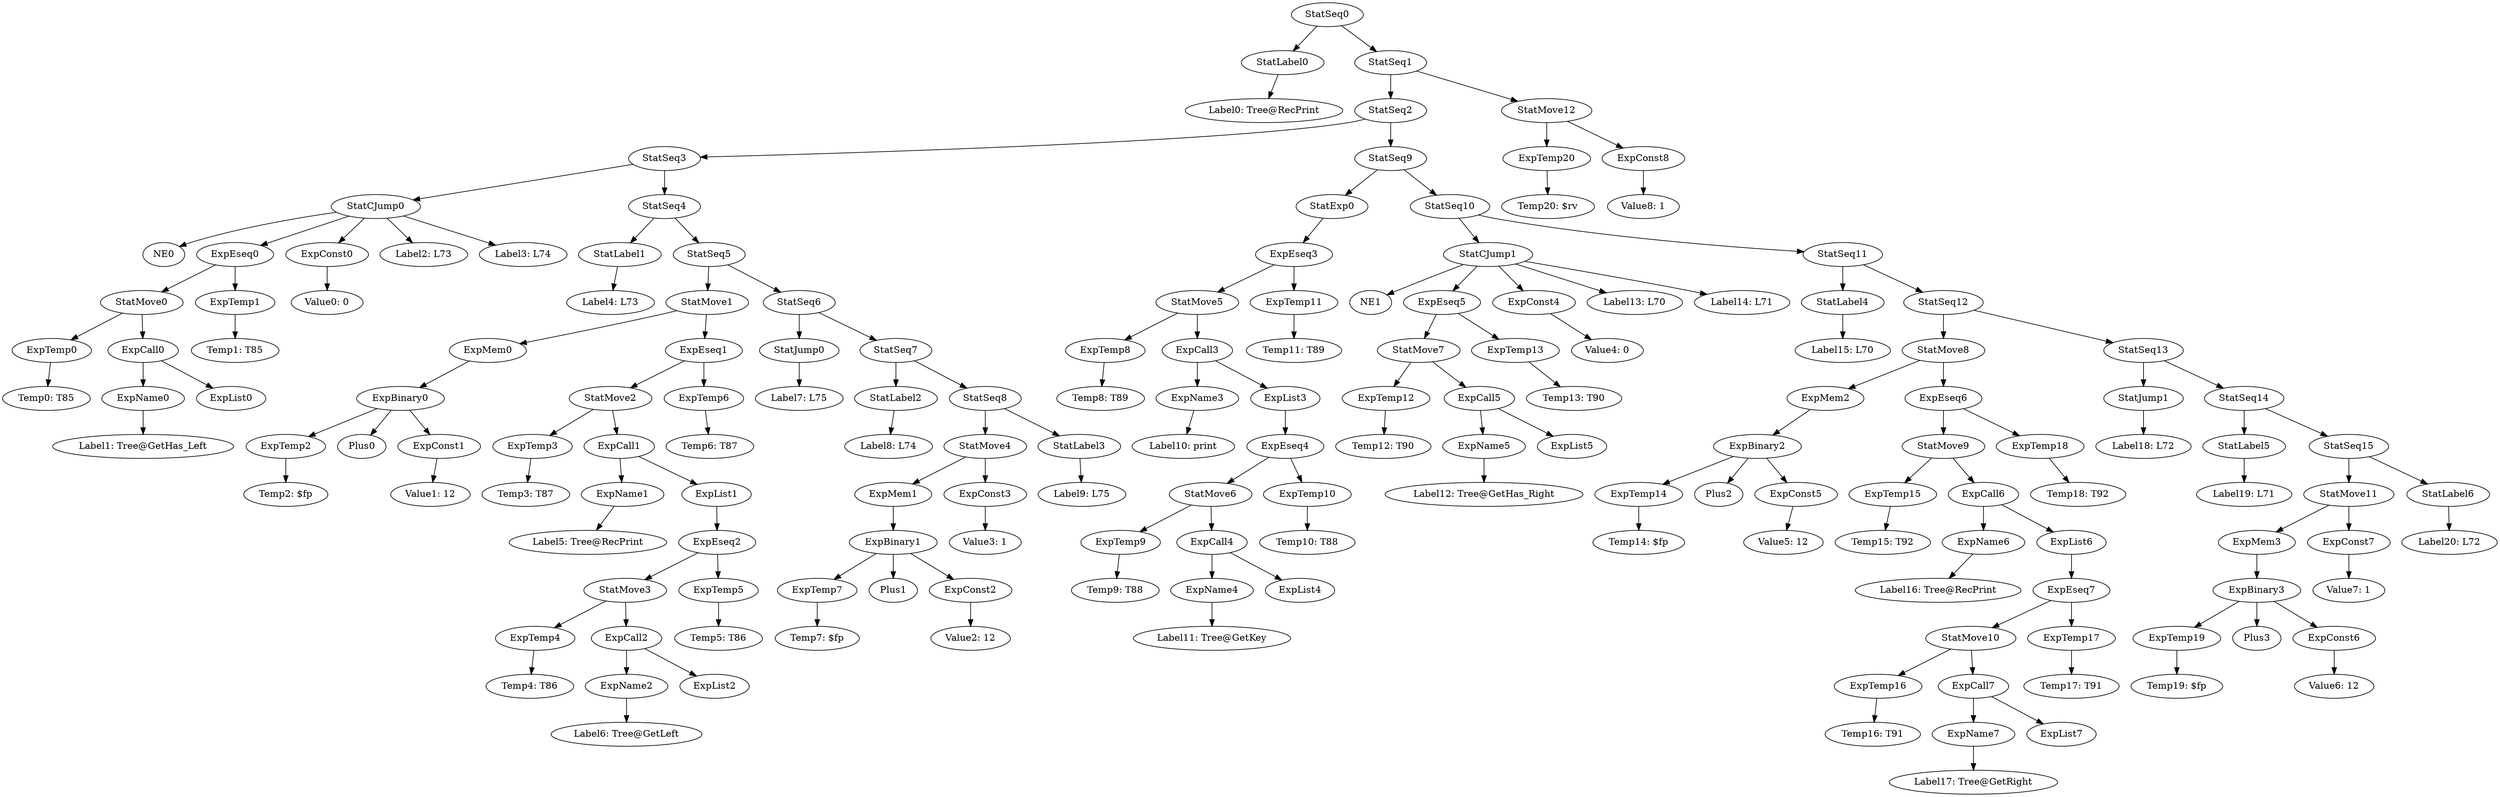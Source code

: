 digraph {
	ordering = out;
	StatSeq15 -> StatMove11;
	StatSeq15 -> StatLabel6;
	ExpConst7 -> "Value7: 1";
	StatMove11 -> ExpMem3;
	StatMove11 -> ExpConst7;
	ExpMem3 -> ExpBinary3;
	ExpConst6 -> "Value6: 12";
	StatSeq2 -> StatSeq3;
	StatSeq2 -> StatSeq9;
	ExpConst3 -> "Value3: 1";
	ExpMem1 -> ExpBinary1;
	ExpBinary1 -> ExpTemp7;
	ExpBinary1 -> Plus1;
	ExpBinary1 -> ExpConst2;
	ExpTemp6 -> "Temp6: T87";
	StatMove6 -> ExpTemp9;
	StatMove6 -> ExpCall4;
	ExpName3 -> "Label10: print";
	ExpCall2 -> ExpName2;
	ExpCall2 -> ExpList2;
	ExpEseq4 -> StatMove6;
	ExpEseq4 -> ExpTemp10;
	StatMove10 -> ExpTemp16;
	StatMove10 -> ExpCall7;
	ExpBinary3 -> ExpTemp19;
	ExpBinary3 -> Plus3;
	ExpBinary3 -> ExpConst6;
	StatLabel3 -> "Label9: L75";
	ExpConst4 -> "Value4: 0";
	StatMove3 -> ExpTemp4;
	StatMove3 -> ExpCall2;
	ExpTemp7 -> "Temp7: $fp";
	ExpTemp0 -> "Temp0: T85";
	ExpEseq3 -> StatMove5;
	ExpEseq3 -> ExpTemp11;
	ExpConst8 -> "Value8: 1";
	ExpTemp20 -> "Temp20: $rv";
	ExpName0 -> "Label1: Tree@GetHas_Left";
	ExpName5 -> "Label12: Tree@GetHas_Right";
	ExpEseq1 -> StatMove2;
	ExpEseq1 -> ExpTemp6;
	ExpName1 -> "Label5: Tree@RecPrint";
	StatSeq10 -> StatCJump1;
	StatSeq10 -> StatSeq11;
	ExpTemp15 -> "Temp15: T92";
	StatSeq14 -> StatLabel5;
	StatSeq14 -> StatSeq15;
	StatMove0 -> ExpTemp0;
	StatMove0 -> ExpCall0;
	StatMove8 -> ExpMem2;
	StatMove8 -> ExpEseq6;
	StatSeq3 -> StatCJump0;
	StatSeq3 -> StatSeq4;
	ExpConst0 -> "Value0: 0";
	StatSeq7 -> StatLabel2;
	StatSeq7 -> StatSeq8;
	ExpName2 -> "Label6: Tree@GetLeft";
	ExpBinary2 -> ExpTemp14;
	ExpBinary2 -> Plus2;
	ExpBinary2 -> ExpConst5;
	ExpTemp5 -> "Temp5: T86";
	ExpTemp4 -> "Temp4: T86";
	StatLabel5 -> "Label19: L71";
	ExpList1 -> ExpEseq2;
	ExpEseq2 -> StatMove3;
	ExpEseq2 -> ExpTemp5;
	ExpTemp1 -> "Temp1: T85";
	ExpEseq0 -> StatMove0;
	ExpEseq0 -> ExpTemp1;
	ExpTemp11 -> "Temp11: T89";
	ExpConst2 -> "Value2: 12";
	StatExp0 -> ExpEseq3;
	StatSeq8 -> StatMove4;
	StatSeq8 -> StatLabel3;
	ExpTemp3 -> "Temp3: T87";
	StatSeq6 -> StatJump0;
	StatSeq6 -> StatSeq7;
	ExpName7 -> "Label17: Tree@GetRight";
	StatJump0 -> "Label7: L75";
	ExpCall1 -> ExpName1;
	ExpCall1 -> ExpList1;
	ExpCall0 -> ExpName0;
	ExpCall0 -> ExpList0;
	StatSeq9 -> StatExp0;
	StatSeq9 -> StatSeq10;
	StatLabel1 -> "Label4: L73";
	ExpTemp8 -> "Temp8: T89";
	ExpTemp18 -> "Temp18: T92";
	StatSeq5 -> StatMove1;
	StatSeq5 -> StatSeq6;
	StatLabel4 -> "Label15: L70";
	StatCJump0 -> NE0;
	StatCJump0 -> ExpEseq0;
	StatCJump0 -> ExpConst0;
	StatCJump0 -> "Label2: L73";
	StatCJump0 -> "Label3: L74";
	StatMove1 -> ExpMem0;
	StatMove1 -> ExpEseq1;
	ExpTemp2 -> "Temp2: $fp";
	StatMove2 -> ExpTemp3;
	StatMove2 -> ExpCall1;
	StatLabel0 -> "Label0: Tree@RecPrint";
	ExpTemp19 -> "Temp19: $fp";
	ExpBinary0 -> ExpTemp2;
	ExpBinary0 -> Plus0;
	ExpBinary0 -> ExpConst1;
	ExpMem0 -> ExpBinary0;
	StatLabel2 -> "Label8: L74";
	StatMove4 -> ExpMem1;
	StatMove4 -> ExpConst3;
	StatMove5 -> ExpTemp8;
	StatMove5 -> ExpCall3;
	StatSeq0 -> StatLabel0;
	StatSeq0 -> StatSeq1;
	ExpConst5 -> "Value5: 12";
	ExpConst1 -> "Value1: 12";
	ExpList6 -> ExpEseq7;
	ExpCall4 -> ExpName4;
	ExpCall4 -> ExpList4;
	ExpTemp9 -> "Temp9: T88";
	ExpName4 -> "Label11: Tree@GetKey";
	ExpList3 -> ExpEseq4;
	ExpCall3 -> ExpName3;
	ExpCall3 -> ExpList3;
	StatCJump1 -> NE1;
	StatCJump1 -> ExpEseq5;
	StatCJump1 -> ExpConst4;
	StatCJump1 -> "Label13: L70";
	StatCJump1 -> "Label14: L71";
	StatLabel6 -> "Label20: L72";
	ExpTemp12 -> "Temp12: T90";
	StatSeq1 -> StatSeq2;
	StatSeq1 -> StatMove12;
	ExpMem2 -> ExpBinary2;
	StatMove7 -> ExpTemp12;
	StatMove7 -> ExpCall5;
	ExpCall5 -> ExpName5;
	ExpCall5 -> ExpList5;
	ExpEseq5 -> StatMove7;
	ExpEseq5 -> ExpTemp13;
	ExpTemp13 -> "Temp13: T90";
	StatSeq11 -> StatLabel4;
	StatSeq11 -> StatSeq12;
	StatMove12 -> ExpTemp20;
	StatMove12 -> ExpConst8;
	ExpTemp14 -> "Temp14: $fp";
	StatMove9 -> ExpTemp15;
	StatMove9 -> ExpCall6;
	ExpName6 -> "Label16: Tree@RecPrint";
	ExpTemp10 -> "Temp10: T88";
	ExpCall6 -> ExpName6;
	ExpCall6 -> ExpList6;
	ExpTemp16 -> "Temp16: T91";
	ExpCall7 -> ExpName7;
	ExpCall7 -> ExpList7;
	ExpEseq7 -> StatMove10;
	ExpEseq7 -> ExpTemp17;
	StatSeq13 -> StatJump1;
	StatSeq13 -> StatSeq14;
	ExpTemp17 -> "Temp17: T91";
	ExpEseq6 -> StatMove9;
	ExpEseq6 -> ExpTemp18;
	StatSeq12 -> StatMove8;
	StatSeq12 -> StatSeq13;
	StatSeq4 -> StatLabel1;
	StatSeq4 -> StatSeq5;
	StatJump1 -> "Label18: L72";
}

